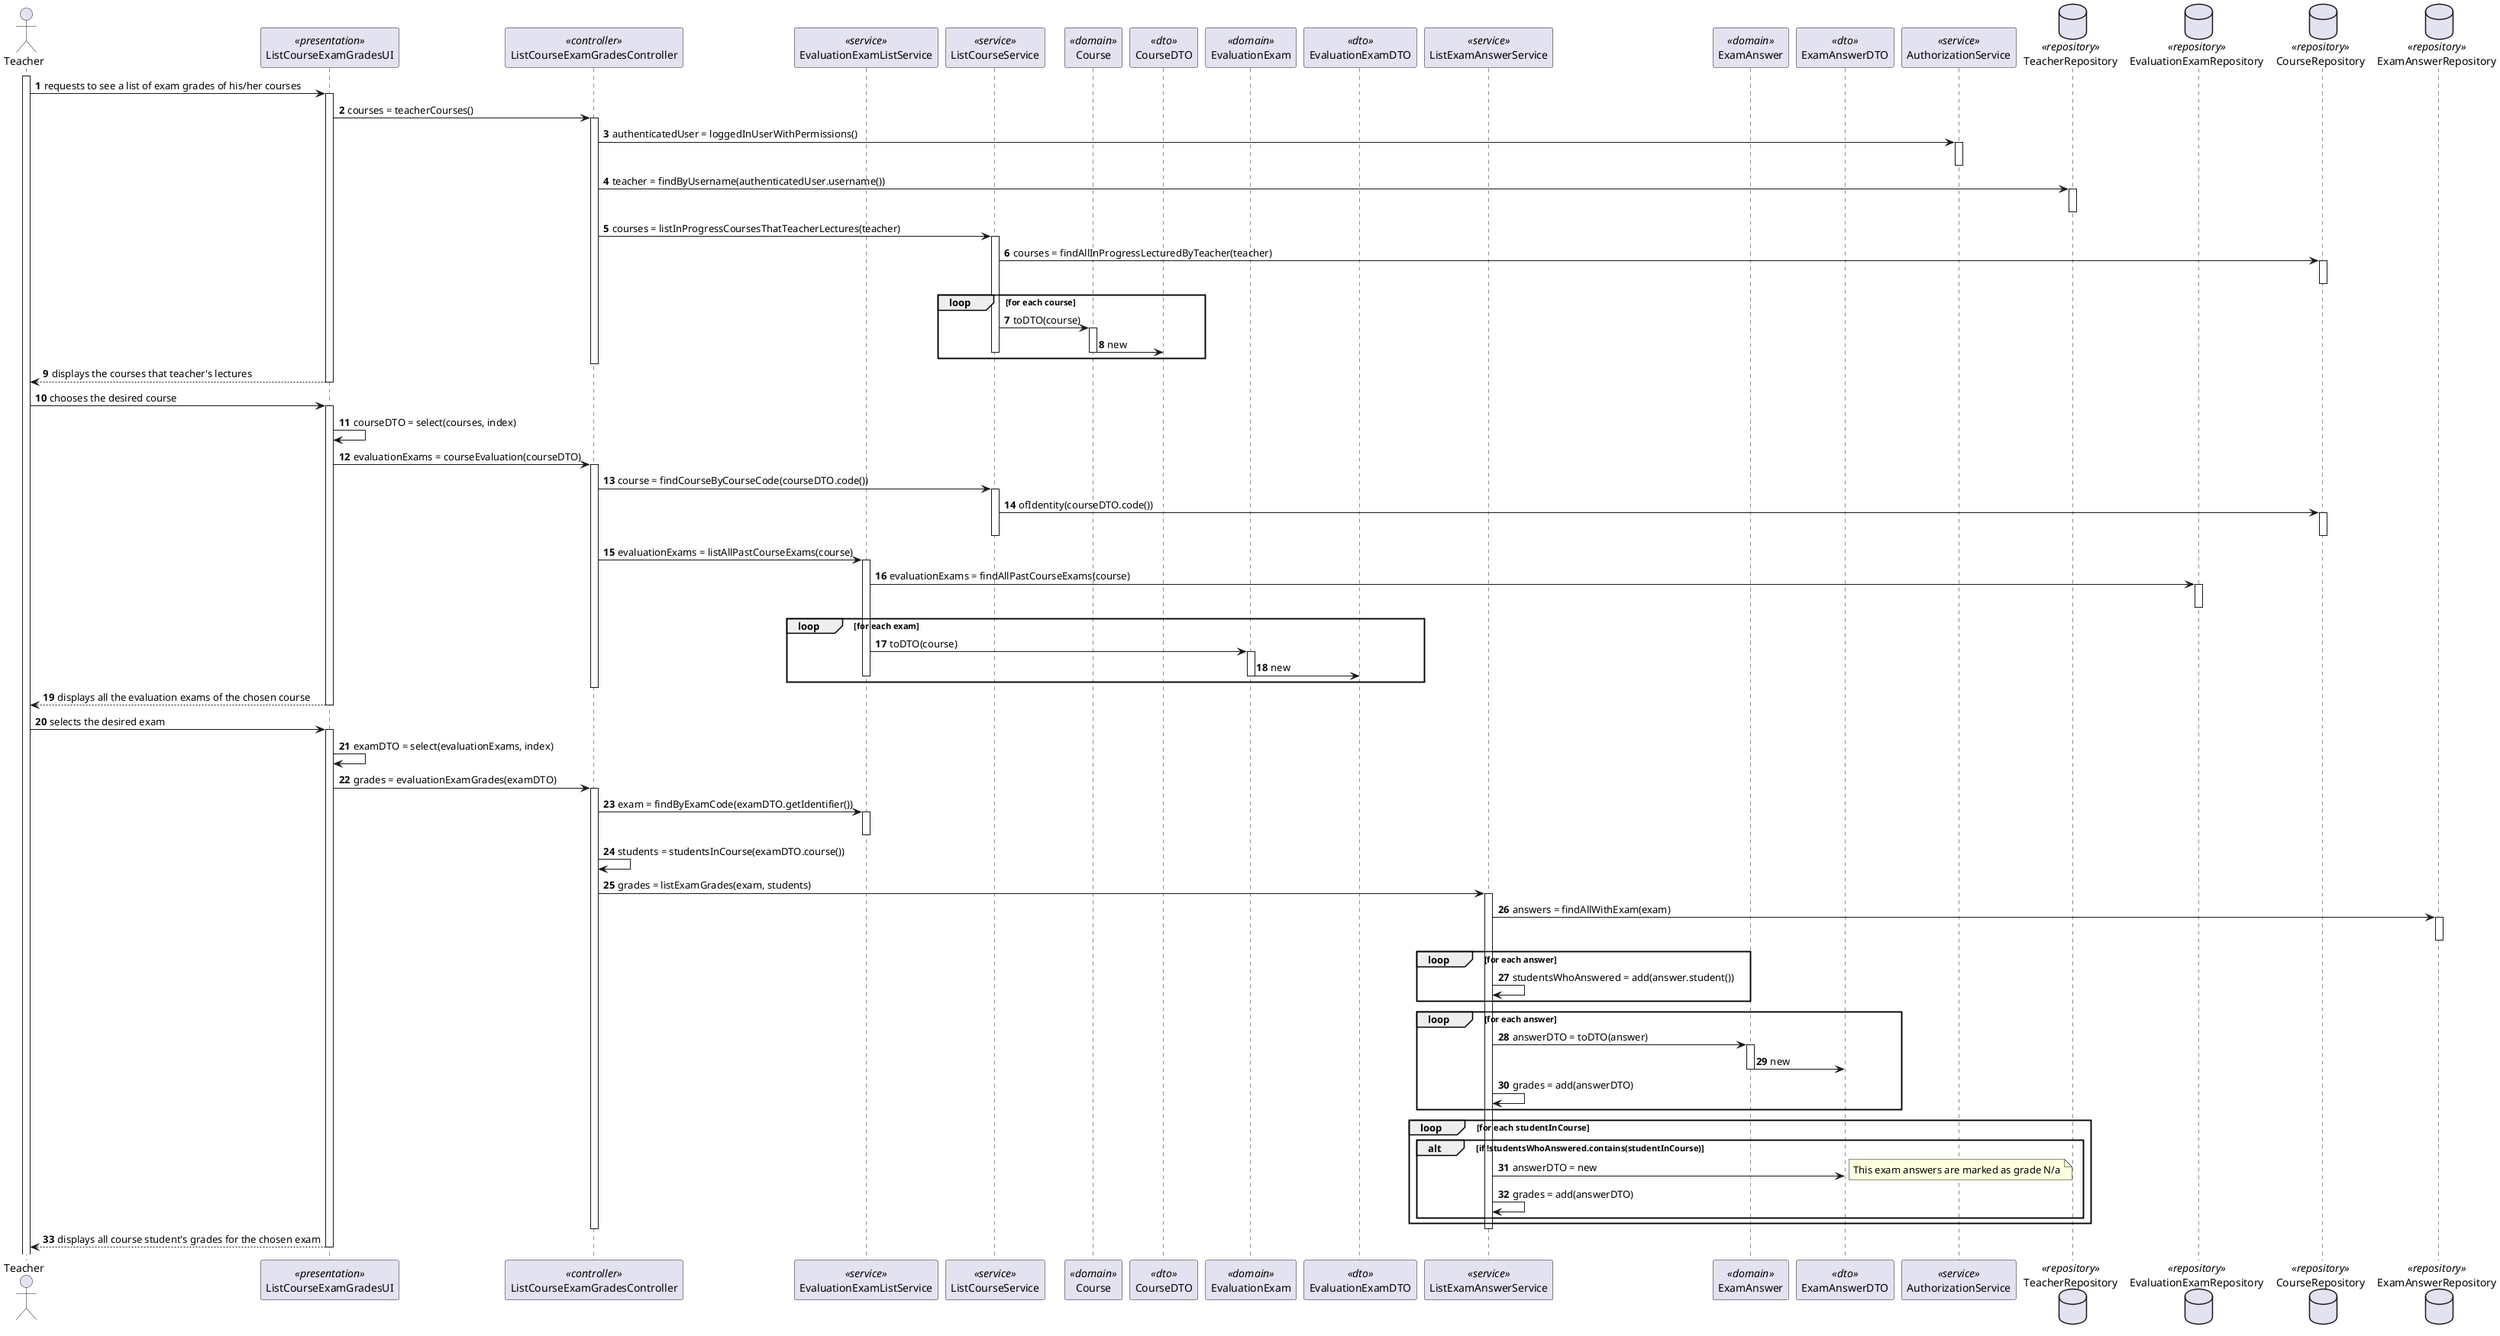 @startuml US2006_SD
'https://plantuml.com/sequence-diagram

autonumber

actor "Teacher" as T

participant "ListCourseExamGradesUI" as UI <<presentation>>
participant "ListCourseExamGradesController" as CTRL <<controller>>

participant "EvaluationExamListService" as E_E_Service <<service>>
participant "ListCourseService" as C_Service <<service>>
participant "Course" as Course <<domain>>
participant "CourseDTO" as CourseDTO <<dto>>
participant "EvaluationExam" as Exam <<domain>>
participant "EvaluationExamDTO" as ExamDTO <<dto>>
participant "ListExamAnswerService" as E_A_Service <<service>>
participant "ExamAnswer" as  Answer <<domain>>
participant "ExamAnswerDTO" as  AnswerDTO <<dto>>
participant "AuthorizationService" as Authz <<service>>

database TeacherRepository as TR <<repository>>
database EvaluationExamRepository as ER <<repository>>
database CourseRepository as CR <<repository>>
database ExamAnswerRepository as EAR <<repository>>

activate T
T -> UI: requests to see a list of exam grades of his/her courses
activate UI
UI -> CTRL: courses = teacherCourses()
activate CTRL
CTRL -> Authz: authenticatedUser = loggedInUserWithPermissions()
activate Authz
deactivate Authz
CTRL -> TR: teacher = findByUsername(authenticatedUser.username())
activate TR
deactivate TR
CTRL -> C_Service: courses = listInProgressCoursesThatTeacherLectures(teacher)
activate C_Service
C_Service -> CR: courses = findAllInProgressLecturedByTeacher(teacher)
activate CR
deactivate CR

loop for each course
    C_Service -> Course : toDTO(course)
    activate Course
    Course -> CourseDTO : new
    deactivate C_Service
    deactivate Course
end loop

deactivate CTRL
UI --> T: displays the courses that teacher's lectures
deactivate UI

T -> UI: chooses the desired course
activate UI

UI -> UI: courseDTO = select(courses, index)

UI -> CTRL: evaluationExams = courseEvaluation(courseDTO)
activate CTRL
CTRL -> C_Service: course = findCourseByCourseCode(courseDTO.code())
activate C_Service
C_Service -> CR: ofIdentity(courseDTO.code())

activate CR

deactivate CR
deactivate C_Service
CTRL -> E_E_Service: evaluationExams = listAllPastCourseExams(course)
activate E_E_Service
E_E_Service -> ER: evaluationExams = findAllPastCourseExams(course)

activate ER
deactivate ER

loop for each exam
    E_E_Service -> Exam : toDTO(course)
    activate Exam
    Exam -> ExamDTO : new
    deactivate E_E_Service
    deactivate Exam
end loop

deactivate E_E_Service
deactivate CTRL

UI --> T: displays all the evaluation exams of the chosen course
deactivate UI
T -> UI: selects the desired exam
activate UI

UI -> UI: examDTO = select(evaluationExams, index)
UI -> CTRL: grades = evaluationExamGrades(examDTO)
activate CTRL

CTRL -> E_E_Service: exam = findByExamCode(examDTO.getIdentifier())

activate E_E_Service
deactivate E_E_Service
CTRL -> CTRL: students = studentsInCourse(examDTO.course())
CTRL -> E_A_Service: grades = listExamGrades(exam, students)
activate E_A_Service
E_A_Service -> EAR: answers = findAllWithExam(exam)
activate EAR
deactivate EAR

loop for each answer
    E_A_Service -> E_A_Service: studentsWhoAnswered = add(answer.student())
end loop

loop for each answer
    E_A_Service -> Answer : answerDTO = toDTO(answer)
    activate Answer
    Answer -> AnswerDTO : new
    deactivate Answer
    E_A_Service -> E_A_Service : grades = add(answerDTO)
end loop

loop for each studentInCourse
    alt if !studentsWhoAnswered.contains(studentInCourse)
      E_A_Service -> AnswerDTO : answerDTO = new
      note right
        This exam answers are marked as grade N/a
      end note
      E_A_Service -> E_A_Service : grades = add(answerDTO)
    end if
end loop

deactivate E_A_Service
deactivate CTRL
UI --> T: displays all course student's grades for the chosen exam
deactivate UI


@enduml
